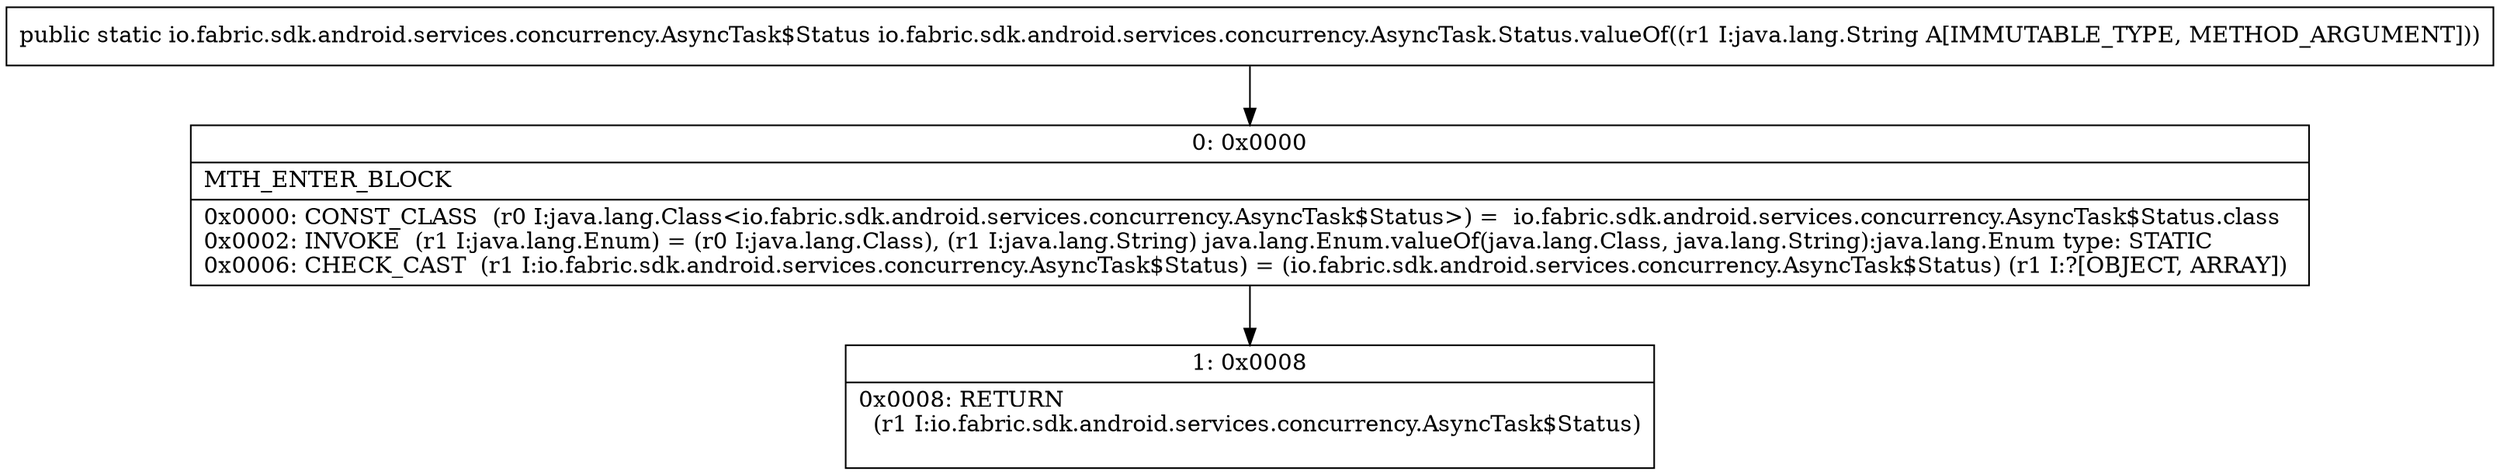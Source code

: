 digraph "CFG forio.fabric.sdk.android.services.concurrency.AsyncTask.Status.valueOf(Ljava\/lang\/String;)Lio\/fabric\/sdk\/android\/services\/concurrency\/AsyncTask$Status;" {
Node_0 [shape=record,label="{0\:\ 0x0000|MTH_ENTER_BLOCK\l|0x0000: CONST_CLASS  (r0 I:java.lang.Class\<io.fabric.sdk.android.services.concurrency.AsyncTask$Status\>) =  io.fabric.sdk.android.services.concurrency.AsyncTask$Status.class \l0x0002: INVOKE  (r1 I:java.lang.Enum) = (r0 I:java.lang.Class), (r1 I:java.lang.String) java.lang.Enum.valueOf(java.lang.Class, java.lang.String):java.lang.Enum type: STATIC \l0x0006: CHECK_CAST  (r1 I:io.fabric.sdk.android.services.concurrency.AsyncTask$Status) = (io.fabric.sdk.android.services.concurrency.AsyncTask$Status) (r1 I:?[OBJECT, ARRAY]) \l}"];
Node_1 [shape=record,label="{1\:\ 0x0008|0x0008: RETURN  \l  (r1 I:io.fabric.sdk.android.services.concurrency.AsyncTask$Status)\l \l}"];
MethodNode[shape=record,label="{public static io.fabric.sdk.android.services.concurrency.AsyncTask$Status io.fabric.sdk.android.services.concurrency.AsyncTask.Status.valueOf((r1 I:java.lang.String A[IMMUTABLE_TYPE, METHOD_ARGUMENT])) }"];
MethodNode -> Node_0;
Node_0 -> Node_1;
}

